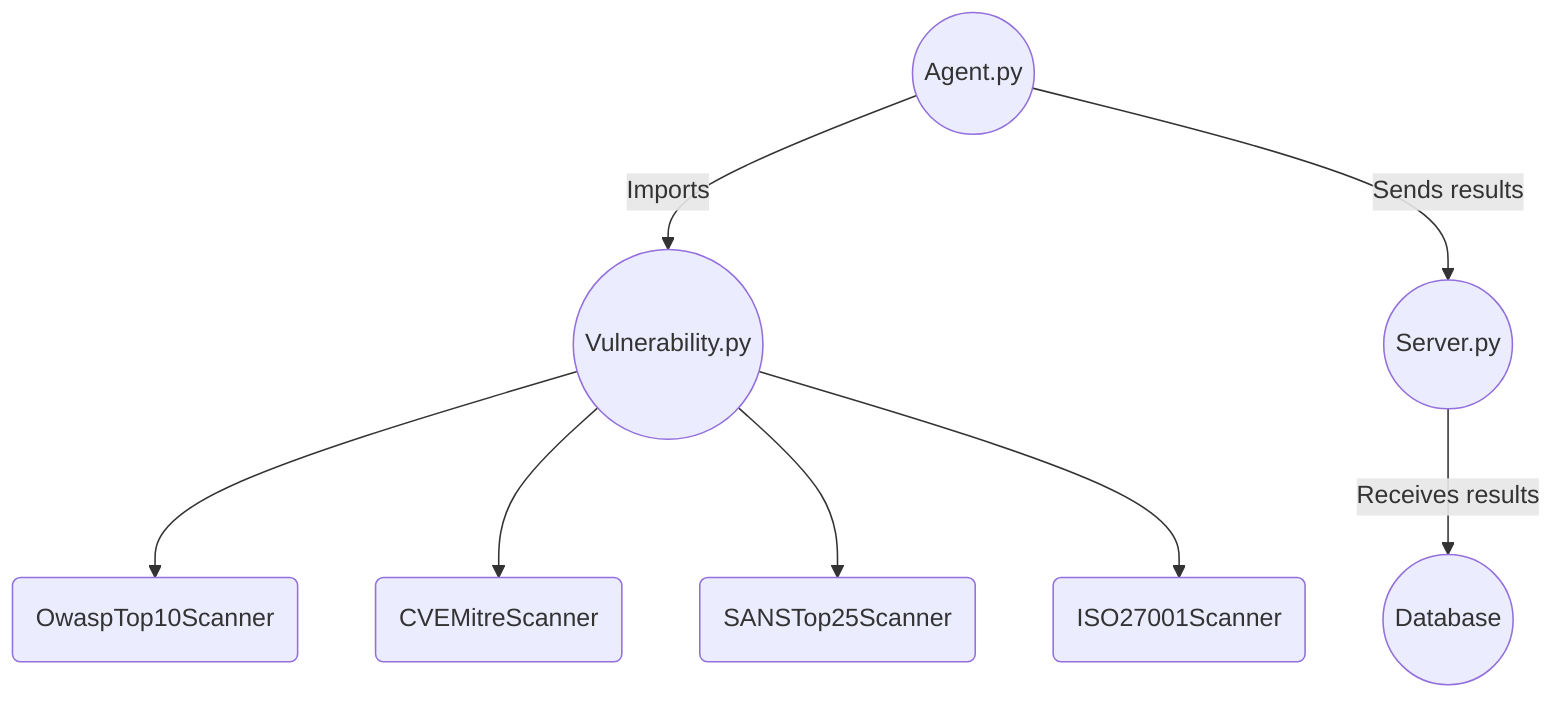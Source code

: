 graph TD;
    A((Agent.py)) -->|Imports| B((Vulnerability.py));
    A -->|Sends results| C((Server.py));
    B --> D(OwaspTop10Scanner);
    B --> E(CVEMitreScanner);
    B --> F(SANSTop25Scanner);
    B --> G(ISO27001Scanner);
    C -->|Receives results| H((Database));